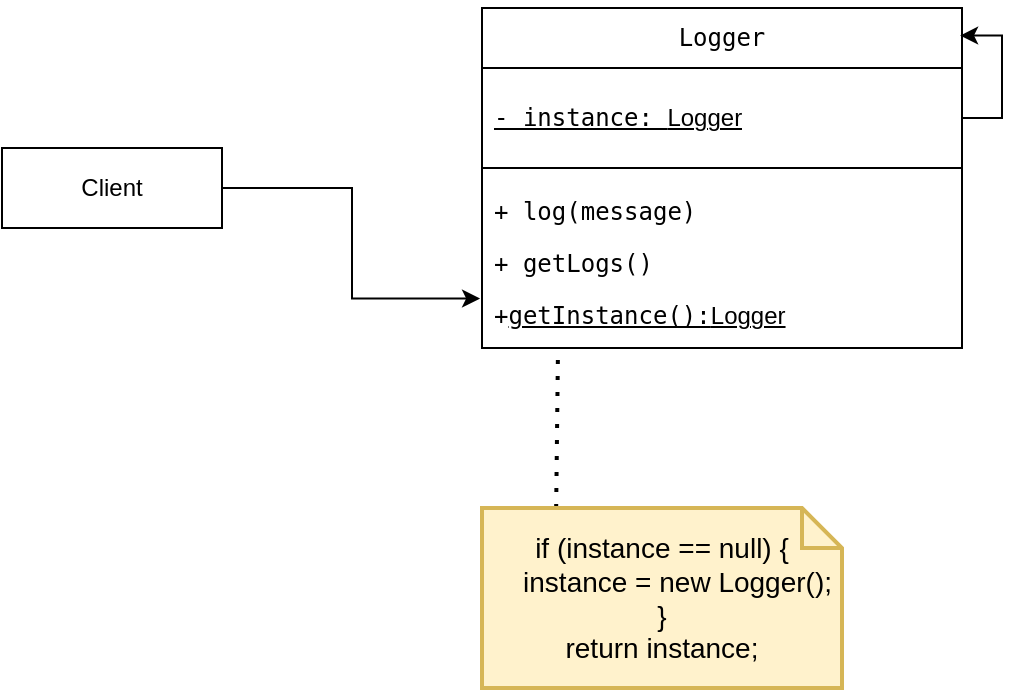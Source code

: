 <mxfile version="27.0.4">
  <diagram name="Page-1" id="EGfo3GoyjYr1iyD1TcTY">
    <mxGraphModel dx="872" dy="431" grid="1" gridSize="10" guides="1" tooltips="1" connect="1" arrows="1" fold="1" page="1" pageScale="1" pageWidth="827" pageHeight="1169" math="0" shadow="0">
      <root>
        <mxCell id="0" />
        <mxCell id="1" parent="0" />
        <mxCell id="3PSYXImZFEKC6B3GylKP-1" value="&lt;p data-pm-slice=&quot;1 1 [&amp;quot;ordered_list&amp;quot;,{&amp;quot;spread&amp;quot;:true,&amp;quot;startingNumber&amp;quot;:1,&amp;quot;start&amp;quot;:881,&amp;quot;end&amp;quot;:1381},&amp;quot;regular_list_item&amp;quot;,{&amp;quot;start&amp;quot;:1145,&amp;quot;end&amp;quot;:1245},&amp;quot;list&amp;quot;,{&amp;quot;spread&amp;quot;:false,&amp;quot;start&amp;quot;:1162,&amp;quot;end&amp;quot;:1245},&amp;quot;regular_list_item&amp;quot;,{&amp;quot;start&amp;quot;:1162,&amp;quot;end&amp;quot;:1193}]&quot;&gt;&lt;code&gt;Logger&lt;/code&gt;&lt;/p&gt;" style="swimlane;fontStyle=0;childLayout=stackLayout;horizontal=1;startSize=30;horizontalStack=0;resizeParent=1;resizeParentMax=0;resizeLast=0;collapsible=1;marginBottom=0;whiteSpace=wrap;html=1;strokeColor=default;" parent="1" vertex="1">
          <mxGeometry x="380" y="90" width="240" height="170" as="geometry">
            <mxRectangle x="380" y="170" width="60" height="30" as="alternateBounds" />
          </mxGeometry>
        </mxCell>
        <mxCell id="3PSYXImZFEKC6B3GylKP-2" value="&lt;p data-pm-slice=&quot;1 1 [&amp;quot;list&amp;quot;,{&amp;quot;spread&amp;quot;:false,&amp;quot;start&amp;quot;:1055,&amp;quot;end&amp;quot;:1403},&amp;quot;regular_list_item&amp;quot;,{&amp;quot;start&amp;quot;:1093,&amp;quot;end&amp;quot;:1177},&amp;quot;list&amp;quot;,{&amp;quot;spread&amp;quot;:false,&amp;quot;start&amp;quot;:1113,&amp;quot;end&amp;quot;:1177},&amp;quot;regular_list_item&amp;quot;,{&amp;quot;start&amp;quot;:1113,&amp;quot;end&amp;quot;:1177}]&quot;&gt;&lt;code&gt;- instance:&amp;nbsp;&lt;/code&gt;&lt;span style=&quot;background-color: transparent; color: light-dark(rgb(0, 0, 0), rgb(255, 255, 255));&quot;&gt;Logger&lt;/span&gt;&lt;/p&gt;" style="text;strokeColor=default;fillColor=none;align=left;verticalAlign=middle;spacingLeft=4;spacingRight=4;overflow=hidden;points=[[0,0.5],[1,0.5]];portConstraint=eastwest;rotatable=0;whiteSpace=wrap;html=1;fontStyle=4" parent="3PSYXImZFEKC6B3GylKP-1" vertex="1">
          <mxGeometry y="30" width="240" height="50" as="geometry" />
        </mxCell>
        <mxCell id="3PSYXImZFEKC6B3GylKP-3" style="edgeStyle=orthogonalEdgeStyle;rounded=0;orthogonalLoop=1;jettySize=auto;html=1;exitX=1;exitY=0.5;exitDx=0;exitDy=0;entryX=0.996;entryY=0.081;entryDx=0;entryDy=0;entryPerimeter=0;fontFamily=Helvetica;fontSize=12;fontColor=default;fontStyle=0;horizontal=1;" parent="3PSYXImZFEKC6B3GylKP-1" source="3PSYXImZFEKC6B3GylKP-2" target="3PSYXImZFEKC6B3GylKP-1" edge="1">
          <mxGeometry relative="1" as="geometry" />
        </mxCell>
        <mxCell id="3PSYXImZFEKC6B3GylKP-4" value="&lt;p data-pm-slice=&quot;1 1 [&amp;quot;list&amp;quot;,{&amp;quot;spread&amp;quot;:false,&amp;quot;start&amp;quot;:562,&amp;quot;end&amp;quot;:914},&amp;quot;regular_list_item&amp;quot;,{&amp;quot;start&amp;quot;:687,&amp;quot;end&amp;quot;:849},&amp;quot;list&amp;quot;,{&amp;quot;spread&amp;quot;:false,&amp;quot;start&amp;quot;:704,&amp;quot;end&amp;quot;:849},&amp;quot;regular_list_item&amp;quot;,{&amp;quot;start&amp;quot;:704,&amp;quot;end&amp;quot;:770}]&quot;&gt;&lt;code style=&quot;background-color: transparent; color: light-dark(rgb(0, 0, 0), rgb(255, 255, 255));&quot;&gt;&lt;/code&gt;&lt;/p&gt;&lt;p data-pm-slice=&quot;1 1 [&amp;quot;ordered_list&amp;quot;,{&amp;quot;spread&amp;quot;:true,&amp;quot;startingNumber&amp;quot;:1,&amp;quot;start&amp;quot;:881,&amp;quot;end&amp;quot;:1381},&amp;quot;regular_list_item&amp;quot;,{&amp;quot;start&amp;quot;:1007,&amp;quot;end&amp;quot;:1143},&amp;quot;list&amp;quot;,{&amp;quot;spread&amp;quot;:false,&amp;quot;start&amp;quot;:1038,&amp;quot;end&amp;quot;:1143},&amp;quot;regular_list_item&amp;quot;,{&amp;quot;start&amp;quot;:1087,&amp;quot;end&amp;quot;:1143}]&quot;&gt;&lt;code style=&quot;background-color: transparent; color: light-dark(rgb(0, 0, 0), rgb(255, 255, 255));&quot;&gt;&lt;/code&gt;&lt;/p&gt;&lt;p data-pm-slice=&quot;1 1 [&amp;quot;ordered_list&amp;quot;,{&amp;quot;spread&amp;quot;:true,&amp;quot;startingNumber&amp;quot;:1,&amp;quot;start&amp;quot;:881,&amp;quot;end&amp;quot;:1381},&amp;quot;regular_list_item&amp;quot;,{&amp;quot;start&amp;quot;:1145,&amp;quot;end&amp;quot;:1245},&amp;quot;list&amp;quot;,{&amp;quot;spread&amp;quot;:false,&amp;quot;start&amp;quot;:1162,&amp;quot;end&amp;quot;:1245},&amp;quot;regular_list_item&amp;quot;,{&amp;quot;start&amp;quot;:1197,&amp;quot;end&amp;quot;:1245}]&quot;&gt;&lt;code&gt;+ log(message)&lt;/code&gt;&lt;/p&gt;&lt;p data-pm-slice=&quot;1 1 [&amp;quot;ordered_list&amp;quot;,{&amp;quot;spread&amp;quot;:true,&amp;quot;startingNumber&amp;quot;:1,&amp;quot;start&amp;quot;:881,&amp;quot;end&amp;quot;:1381},&amp;quot;regular_list_item&amp;quot;,{&amp;quot;start&amp;quot;:1145,&amp;quot;end&amp;quot;:1245},&amp;quot;list&amp;quot;,{&amp;quot;spread&amp;quot;:false,&amp;quot;start&amp;quot;:1162,&amp;quot;end&amp;quot;:1245},&amp;quot;regular_list_item&amp;quot;,{&amp;quot;start&amp;quot;:1197,&amp;quot;end&amp;quot;:1245}]&quot;&gt;&lt;code&gt;&lt;/code&gt;&lt;/p&gt;&lt;p data-pm-slice=&quot;1 1 [&amp;quot;ordered_list&amp;quot;,{&amp;quot;spread&amp;quot;:true,&amp;quot;startingNumber&amp;quot;:1,&amp;quot;start&amp;quot;:881,&amp;quot;end&amp;quot;:1381},&amp;quot;regular_list_item&amp;quot;,{&amp;quot;start&amp;quot;:1145,&amp;quot;end&amp;quot;:1245},&amp;quot;list&amp;quot;,{&amp;quot;spread&amp;quot;:false,&amp;quot;start&amp;quot;:1162,&amp;quot;end&amp;quot;:1245},&amp;quot;regular_list_item&amp;quot;,{&amp;quot;start&amp;quot;:1197,&amp;quot;end&amp;quot;:1245}]&quot;&gt;&lt;code&gt;+ getLogs()&lt;/code&gt;&lt;/p&gt;&lt;p data-pm-slice=&quot;1 1 [&amp;quot;ordered_list&amp;quot;,{&amp;quot;spread&amp;quot;:true,&amp;quot;startingNumber&amp;quot;:1,&amp;quot;start&amp;quot;:881,&amp;quot;end&amp;quot;:1381},&amp;quot;regular_list_item&amp;quot;,{&amp;quot;start&amp;quot;:1007,&amp;quot;end&amp;quot;:1143},&amp;quot;list&amp;quot;,{&amp;quot;spread&amp;quot;:false,&amp;quot;start&amp;quot;:1038,&amp;quot;end&amp;quot;:1143},&amp;quot;regular_list_item&amp;quot;,{&amp;quot;start&amp;quot;:1087,&amp;quot;end&amp;quot;:1143}]&quot;&gt;&lt;code style=&quot;background-color: transparent; color: light-dark(rgb(0, 0, 0), rgb(255, 255, 255));&quot;&gt;+&lt;u&gt;getInstance():&lt;/u&gt;&lt;/code&gt;&lt;span style=&quot;background-color: transparent; color: light-dark(rgb(0, 0, 0), rgb(255, 255, 255));&quot;&gt;&lt;u&gt;Logger&lt;/u&gt;&lt;/span&gt;&lt;/p&gt;" style="text;strokeColor=none;fillColor=none;align=left;verticalAlign=middle;spacingLeft=4;spacingRight=4;overflow=hidden;points=[[0,0.5],[1,0.5]];portConstraint=eastwest;rotatable=0;whiteSpace=wrap;html=1;strokeWidth=14;fontStyle=0" parent="3PSYXImZFEKC6B3GylKP-1" vertex="1">
          <mxGeometry y="80" width="240" height="90" as="geometry" />
        </mxCell>
        <mxCell id="3PSYXImZFEKC6B3GylKP-5" value="Client" style="rounded=0;whiteSpace=wrap;html=1;strokeColor=default;align=center;verticalAlign=middle;fontFamily=Helvetica;fontSize=12;fontColor=default;fontStyle=0;horizontal=1;fillColor=default;" parent="1" vertex="1">
          <mxGeometry x="140" y="160" width="110" height="40" as="geometry" />
        </mxCell>
        <mxCell id="3PSYXImZFEKC6B3GylKP-6" style="edgeStyle=orthogonalEdgeStyle;rounded=0;orthogonalLoop=1;jettySize=auto;html=1;entryX=-0.004;entryY=0.725;entryDx=0;entryDy=0;entryPerimeter=0;fontFamily=Helvetica;fontSize=12;fontColor=default;fontStyle=0;horizontal=1;" parent="1" source="3PSYXImZFEKC6B3GylKP-5" target="3PSYXImZFEKC6B3GylKP-4" edge="1">
          <mxGeometry relative="1" as="geometry" />
        </mxCell>
        <mxCell id="3PSYXImZFEKC6B3GylKP-7" value="" style="endArrow=none;dashed=1;html=1;dashPattern=1 3;strokeWidth=2;rounded=0;fontFamily=Helvetica;fontSize=12;fontColor=default;fontStyle=0;horizontal=1;exitX=0.206;exitY=0;exitDx=0;exitDy=0;exitPerimeter=0;" parent="1" source="3PSYXImZFEKC6B3GylKP-8" edge="1">
          <mxGeometry width="50" height="50" relative="1" as="geometry">
            <mxPoint x="396.41" y="320" as="sourcePoint" />
            <mxPoint x="418" y="260" as="targetPoint" />
          </mxGeometry>
        </mxCell>
        <mxCell id="3PSYXImZFEKC6B3GylKP-8" value="&lt;div&gt;&lt;font style=&quot;color: rgb(0, 0, 0);&quot;&gt;if (instance == null) {&lt;/font&gt;&lt;/div&gt;&lt;div&gt;&lt;font style=&quot;color: rgb(0, 0, 0);&quot;&gt;&amp;nbsp; &amp;nbsp; instance = new&amp;nbsp;&lt;span style=&quot;color: light-dark(rgb(0, 0, 0), rgb(237, 237, 237)); background-color: transparent;&quot;&gt;Logger&lt;/span&gt;&lt;span style=&quot;background-color: transparent; color: light-dark(rgb(0, 0, 0), rgb(237, 237, 237));&quot;&gt;();&lt;/span&gt;&lt;br&gt;&lt;/font&gt;&lt;/div&gt;&lt;div&gt;&lt;font style=&quot;color: rgb(0, 0, 0);&quot;&gt;}&lt;/font&gt;&lt;/div&gt;&lt;div&gt;&lt;font style=&quot;color: rgb(0, 0, 0);&quot;&gt;return instance;&lt;/font&gt;&lt;/div&gt;" style="shape=note;strokeWidth=2;fontSize=14;size=20;whiteSpace=wrap;html=1;fillColor=#fff2cc;strokeColor=#d6b656;fontColor=#666600;align=center;verticalAlign=middle;fontFamily=Helvetica;fontStyle=0;horizontal=1;" parent="1" vertex="1">
          <mxGeometry x="380" y="340" width="180" height="90" as="geometry" />
        </mxCell>
      </root>
    </mxGraphModel>
  </diagram>
</mxfile>
